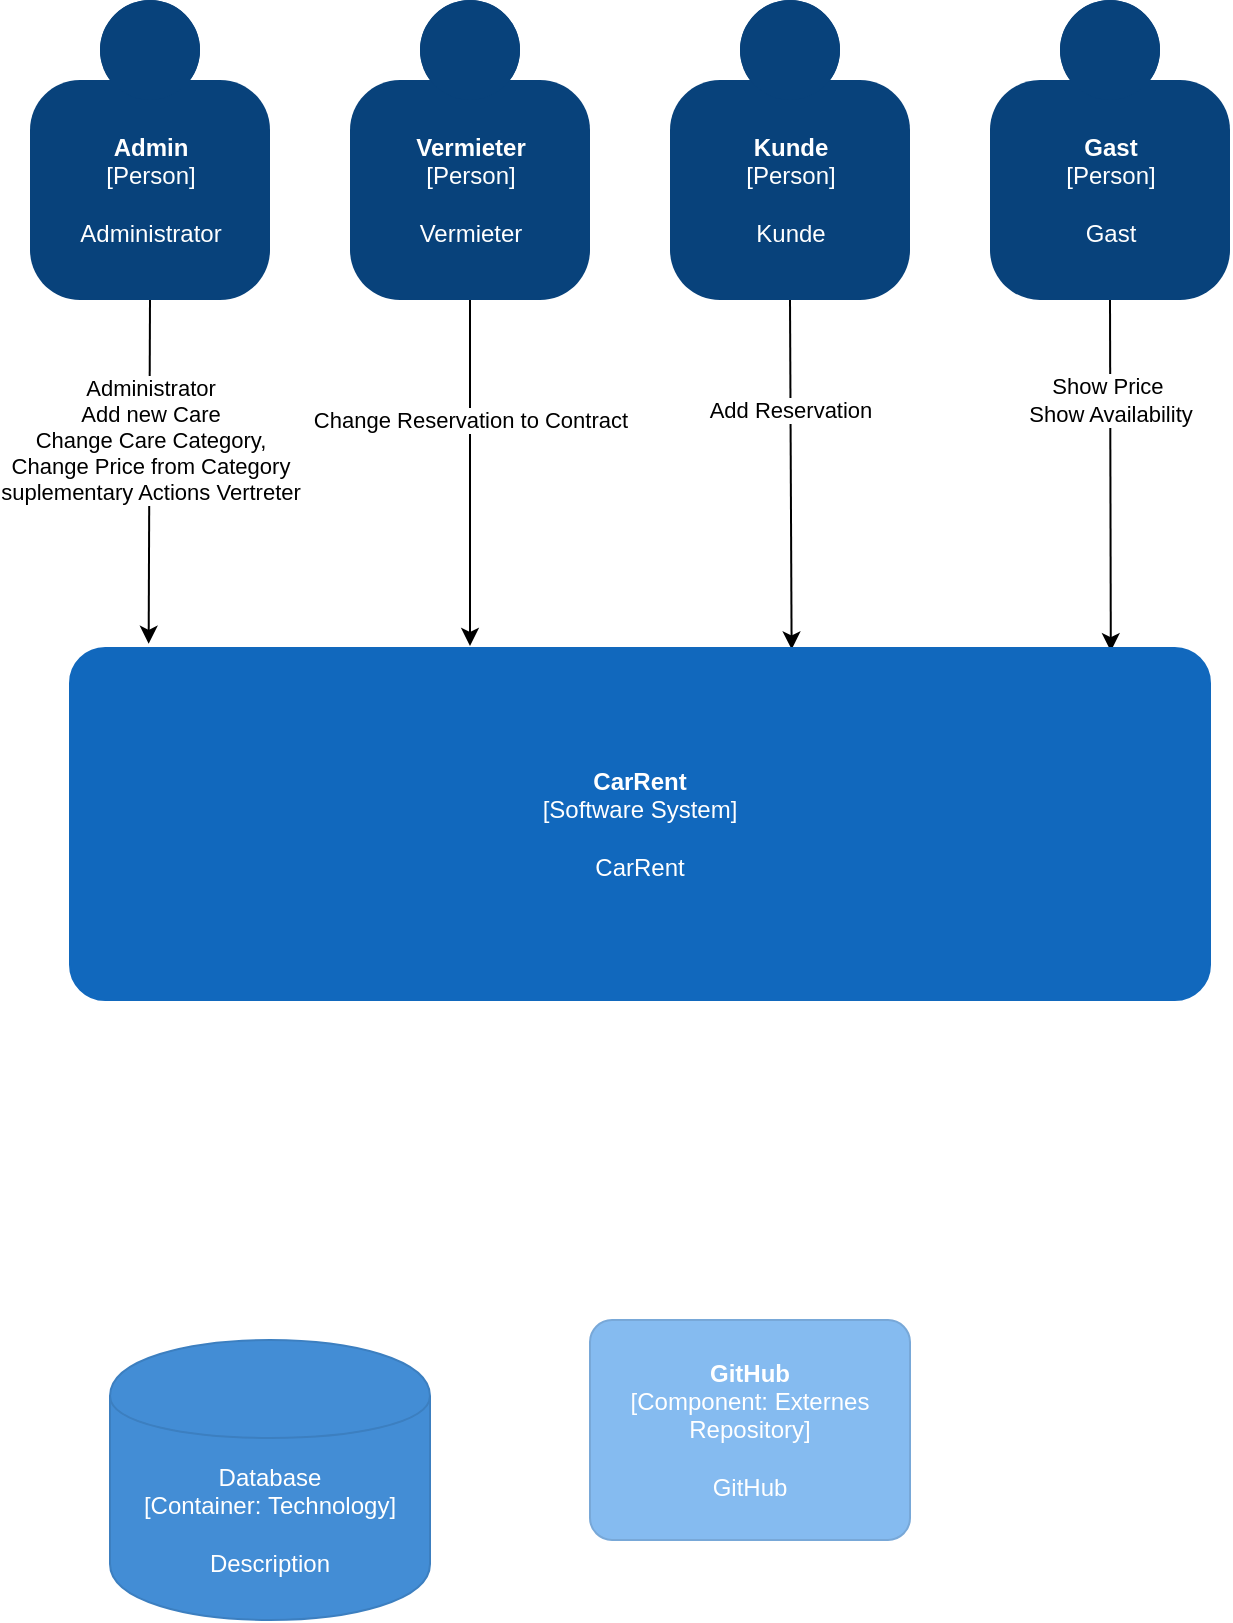 <mxfile version="14.5.8" type="device"><diagram id="zPRYdK8pJtfR6c3fzrlC" name="Context"><mxGraphModel dx="1824" dy="914" grid="1" gridSize="10" guides="1" tooltips="1" connect="1" arrows="1" fold="1" page="1" pageScale="1" pageWidth="1169" pageHeight="827" math="0" shadow="0"><root><mxCell id="0"/><mxCell id="1" parent="0"/><mxCell id="1l8XOtpIONAW6H5Cvvo0-9" style="edgeStyle=none;rounded=0;orthogonalLoop=1;jettySize=auto;html=1;exitX=0.5;exitY=1;exitDx=0;exitDy=0;exitPerimeter=0;entryX=0.069;entryY=-0.012;entryDx=0;entryDy=0;entryPerimeter=0;" edge="1" parent="1" source="1l8XOtpIONAW6H5Cvvo0-1" target="1l8XOtpIONAW6H5Cvvo0-5"><mxGeometry relative="1" as="geometry"/></mxCell><mxCell id="1l8XOtpIONAW6H5Cvvo0-10" value="Administrator&lt;br&gt;Add new Care&lt;br&gt;Change Care Category,&lt;br&gt;Change&amp;nbsp;Price from Category&lt;br&gt;suplementary Actions Vertreter" style="edgeLabel;html=1;align=center;verticalAlign=middle;resizable=0;points=[];" vertex="1" connectable="0" parent="1l8XOtpIONAW6H5Cvvo0-9"><mxGeometry x="-0.12" y="-4" relative="1" as="geometry"><mxPoint x="4.29" y="-5.28" as="offset"/></mxGeometry></mxCell><object placeholders="1" c4Name="Admin" c4Type="Person" c4Description="Administrator" label="&lt;b&gt;%c4Name%&lt;/b&gt;&lt;div&gt;[%c4Type%]&lt;/div&gt;&lt;br&gt;&lt;div&gt;%c4Description%&lt;/div&gt;" id="1l8XOtpIONAW6H5Cvvo0-1"><mxCell style="html=1;dashed=0;whitespace=wrap;fillColor=#08427b;strokeColor=none;fontColor=#ffffff;shape=mxgraph.c4.person;align=center;metaEdit=1;points=[[0.5,0,0],[1,0.5,0],[1,0.75,0],[0.75,1,0],[0.5,1,0],[0.25,1,0],[0,0.75,0],[0,0.5,0]];metaData={&quot;c4Type&quot;:{&quot;editable&quot;:false}};" vertex="1" parent="1"><mxGeometry x="200" y="10" width="120" height="150" as="geometry"/></mxCell></object><mxCell id="1l8XOtpIONAW6H5Cvvo0-13" style="edgeStyle=none;rounded=0;orthogonalLoop=1;jettySize=auto;html=1;exitX=0.5;exitY=1;exitDx=0;exitDy=0;exitPerimeter=0;entryX=0.633;entryY=0.004;entryDx=0;entryDy=0;entryPerimeter=0;" edge="1" parent="1" source="1l8XOtpIONAW6H5Cvvo0-2" target="1l8XOtpIONAW6H5Cvvo0-5"><mxGeometry relative="1" as="geometry"><mxPoint x="580" y="330" as="targetPoint"/><Array as="points"/></mxGeometry></mxCell><mxCell id="1l8XOtpIONAW6H5Cvvo0-16" value="Add Reservation" style="edgeLabel;html=1;align=center;verticalAlign=middle;resizable=0;points=[];" vertex="1" connectable="0" parent="1l8XOtpIONAW6H5Cvvo0-13"><mxGeometry x="-0.368" y="-1" relative="1" as="geometry"><mxPoint as="offset"/></mxGeometry></mxCell><object placeholders="1" c4Name="Kunde" c4Type="Person" c4Description="Kunde" label="&lt;b&gt;%c4Name%&lt;/b&gt;&lt;div&gt;[%c4Type%]&lt;/div&gt;&lt;br&gt;&lt;div&gt;%c4Description%&lt;/div&gt;" id="1l8XOtpIONAW6H5Cvvo0-2"><mxCell style="html=1;dashed=0;whitespace=wrap;fillColor=#08427b;strokeColor=none;fontColor=#ffffff;shape=mxgraph.c4.person;align=center;metaEdit=1;points=[[0.5,0,0],[1,0.5,0],[1,0.75,0],[0.75,1,0],[0.5,1,0],[0.25,1,0],[0,0.75,0],[0,0.5,0]];metaData={&quot;c4Type&quot;:{&quot;editable&quot;:false}};" vertex="1" parent="1"><mxGeometry x="520" y="10" width="120" height="150" as="geometry"/></mxCell></object><mxCell id="1l8XOtpIONAW6H5Cvvo0-11" style="edgeStyle=none;rounded=0;orthogonalLoop=1;jettySize=auto;html=1;exitX=0.5;exitY=1;exitDx=0;exitDy=0;exitPerimeter=0;" edge="1" parent="1" source="1l8XOtpIONAW6H5Cvvo0-3"><mxGeometry relative="1" as="geometry"><mxPoint x="420" y="333" as="targetPoint"/><Array as="points"><mxPoint x="420" y="320"/></Array></mxGeometry></mxCell><mxCell id="1l8XOtpIONAW6H5Cvvo0-12" value="Change Reservation to Contract" style="edgeLabel;html=1;align=center;verticalAlign=middle;resizable=0;points=[];" vertex="1" connectable="0" parent="1l8XOtpIONAW6H5Cvvo0-11"><mxGeometry x="-0.092" y="1" relative="1" as="geometry"><mxPoint x="-1" y="-18.29" as="offset"/></mxGeometry></mxCell><object placeholders="1" c4Name="Vermieter" c4Type="Person" c4Description="Vermieter" label="&lt;b&gt;%c4Name%&lt;/b&gt;&lt;div&gt;[%c4Type%]&lt;/div&gt;&lt;br&gt;&lt;div&gt;%c4Description%&lt;/div&gt;" id="1l8XOtpIONAW6H5Cvvo0-3"><mxCell style="html=1;dashed=0;whitespace=wrap;fillColor=#08427b;strokeColor=none;fontColor=#ffffff;shape=mxgraph.c4.person;align=center;metaEdit=1;points=[[0.5,0,0],[1,0.5,0],[1,0.75,0],[0.75,1,0],[0.5,1,0],[0.25,1,0],[0,0.75,0],[0,0.5,0]];metaData={&quot;c4Type&quot;:{&quot;editable&quot;:false}};" vertex="1" parent="1"><mxGeometry x="360" y="10" width="120" height="150" as="geometry"/></mxCell></object><mxCell id="1l8XOtpIONAW6H5Cvvo0-14" style="edgeStyle=none;rounded=0;orthogonalLoop=1;jettySize=auto;html=1;exitX=0.5;exitY=1;exitDx=0;exitDy=0;exitPerimeter=0;entryX=0.913;entryY=0.009;entryDx=0;entryDy=0;entryPerimeter=0;" edge="1" parent="1" source="1l8XOtpIONAW6H5Cvvo0-4" target="1l8XOtpIONAW6H5Cvvo0-5"><mxGeometry relative="1" as="geometry"/></mxCell><mxCell id="1l8XOtpIONAW6H5Cvvo0-15" value="Show Price&amp;nbsp;&lt;br&gt;Show Availability" style="edgeLabel;html=1;align=center;verticalAlign=middle;resizable=0;points=[];" vertex="1" connectable="0" parent="1l8XOtpIONAW6H5Cvvo0-14"><mxGeometry x="-0.33" y="-1" relative="1" as="geometry"><mxPoint x="0.86" y="-8.86" as="offset"/></mxGeometry></mxCell><object placeholders="1" c4Name="Gast" c4Type="Person" c4Description="Gast" label="&lt;b&gt;%c4Name%&lt;/b&gt;&lt;div&gt;[%c4Type%]&lt;/div&gt;&lt;br&gt;&lt;div&gt;%c4Description%&lt;/div&gt;" id="1l8XOtpIONAW6H5Cvvo0-4"><mxCell style="html=1;dashed=0;whitespace=wrap;fillColor=#08427b;strokeColor=none;fontColor=#ffffff;shape=mxgraph.c4.person;align=center;metaEdit=1;points=[[0.5,0,0],[1,0.5,0],[1,0.75,0],[0.75,1,0],[0.5,1,0],[0.25,1,0],[0,0.75,0],[0,0.5,0]];metaData={&quot;c4Type&quot;:{&quot;editable&quot;:false}};" vertex="1" parent="1"><mxGeometry x="680" y="10" width="120" height="150" as="geometry"/></mxCell></object><object placeholders="1" c4Name="CarRent" c4Type="Software System" c4Description="CarRent" label="&lt;b&gt;%c4Name%&lt;/b&gt;&lt;div&gt;[%c4Type%]&lt;/div&gt;&lt;br&gt;&lt;div&gt;%c4Description%&lt;/div&gt;" id="1l8XOtpIONAW6H5Cvvo0-5"><mxCell style="rounded=1;whiteSpace=wrap;html=1;labelBackgroundColor=none;fillColor=#1168BD;fontColor=#ffffff;align=center;arcSize=10;strokeColor=#1168BD;metaEdit=1;metaData={&quot;c4Type&quot;:{&quot;editable&quot;:false}};points=[[0.25,0,0],[0.5,0,0],[0.75,0,0],[1,0.25,0],[1,0.5,0],[1,0.75,0],[0.75,1,0],[0.5,1,0],[0.25,1,0],[0,0.75,0],[0,0.5,0],[0,0.25,0]];" vertex="1" parent="1"><mxGeometry x="220" y="334" width="570" height="176" as="geometry"/></mxCell></object><object placeholders="1" c4Name="GitHub" c4Type="Component" c4Technology="Externes Repository" c4Description="GitHub" label="&lt;b&gt;%c4Name%&lt;/b&gt;&lt;div&gt;[%c4Type%: %c4Technology%]&lt;/div&gt;&lt;br&gt;&lt;div&gt;%c4Description%&lt;/div&gt;" id="1l8XOtpIONAW6H5Cvvo0-6"><mxCell style="rounded=1;whiteSpace=wrap;html=1;labelBackgroundColor=none;fillColor=#85BBF0;fontColor=#ffffff;align=center;arcSize=10;strokeColor=#78A8D8;metaEdit=1;metaData={&quot;c4Type&quot;:{&quot;editable&quot;:false}};points=[[0.25,0,0],[0.5,0,0],[0.75,0,0],[1,0.25,0],[1,0.5,0],[1,0.75,0],[0.75,1,0],[0.5,1,0],[0.25,1,0],[0,0.75,0],[0,0.5,0],[0,0.25,0]];" vertex="1" parent="1"><mxGeometry x="480" y="670" width="160" height="110.0" as="geometry"/></mxCell></object><object placeholders="1" c4Type="Database" c4Technology="Technology" c4Description="Description" label="%c4Type%&lt;div&gt;[Container:&amp;nbsp;%c4Technology%]&lt;/div&gt;&lt;br&gt;&lt;div&gt;%c4Description%&lt;/div&gt;" id="1l8XOtpIONAW6H5Cvvo0-8"><mxCell style="shape=cylinder;whiteSpace=wrap;html=1;boundedLbl=1;rounded=0;labelBackgroundColor=none;fillColor=#438DD5;fontSize=12;fontColor=#ffffff;align=center;strokeColor=#3C7FC0;metaEdit=1;points=[[0.5,0,0],[1,0.25,0],[1,0.5,0],[1,0.75,0],[0.5,1,0],[0,0.75,0],[0,0.5,0],[0,0.25,0]];metaData={&quot;c4Type&quot;:{&quot;editable&quot;:false}};" vertex="1" parent="1"><mxGeometry x="240" y="680" width="160" height="140" as="geometry"/></mxCell></object></root></mxGraphModel></diagram></mxfile>